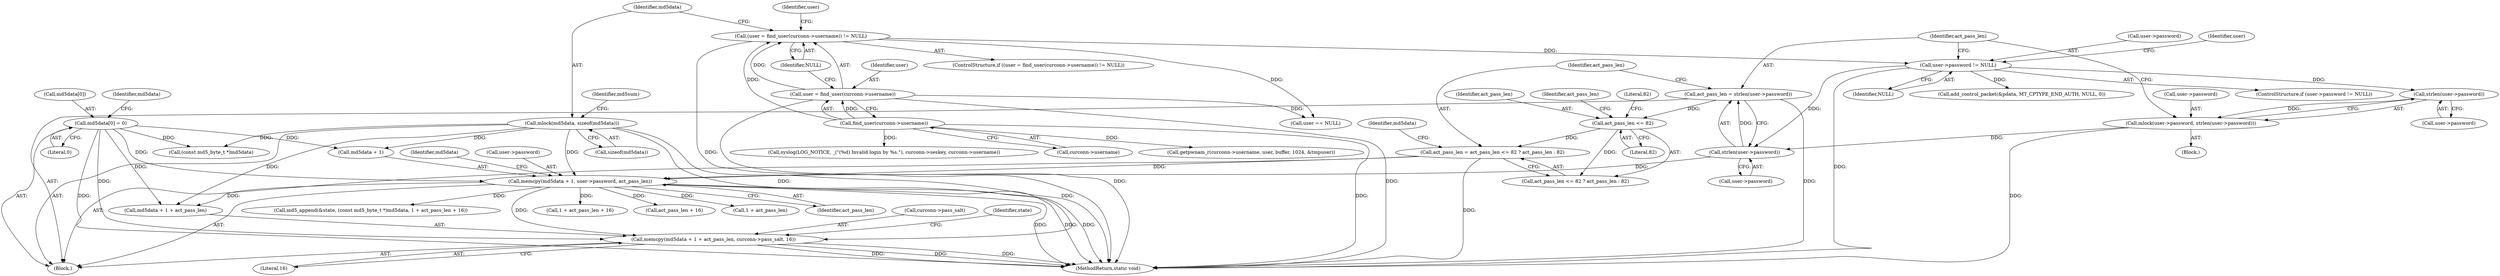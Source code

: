 digraph "0_MAC-Telnet_b69d11727d4f0f8cf719c79e3fb700f55ca03e9a_2@pointer" {
"1000199" [label="(Call,memcpy(md5data + 1 + act_pass_len, curconn->pass_salt, 16))"];
"1000186" [label="(Call,md5data[0] = 0)"];
"1000149" [label="(Call,mlock(md5data, sizeof(md5data)))"];
"1000191" [label="(Call,memcpy(md5data + 1, user->password, act_pass_len))"];
"1000174" [label="(Call,strlen(user->password))"];
"1000158" [label="(Call,user->password != NULL)"];
"1000139" [label="(Call,(user = find_user(curconn->username)) != NULL)"];
"1000140" [label="(Call,user = find_user(curconn->username))"];
"1000142" [label="(Call,find_user(curconn->username))"];
"1000164" [label="(Call,mlock(user->password, strlen(user->password)))"];
"1000168" [label="(Call,strlen(user->password))"];
"1000178" [label="(Call,act_pass_len = act_pass_len <= 82 ? act_pass_len : 82)"];
"1000181" [label="(Call,act_pass_len <= 82)"];
"1000172" [label="(Call,act_pass_len = strlen(user->password))"];
"1000211" [label="(Identifier,state)"];
"1000178" [label="(Call,act_pass_len = act_pass_len <= 82 ? act_pass_len : 82)"];
"1000277" [label="(Identifier,user)"];
"1000157" [label="(ControlStructure,if (user->password != NULL))"];
"1000195" [label="(Call,user->password)"];
"1000202" [label="(Call,1 + act_pass_len)"];
"1000143" [label="(Call,curconn->username)"];
"1000198" [label="(Identifier,act_pass_len)"];
"1000191" [label="(Call,memcpy(md5data + 1, user->password, act_pass_len))"];
"1000200" [label="(Call,md5data + 1 + act_pass_len)"];
"1000186" [label="(Call,md5data[0] = 0)"];
"1000150" [label="(Identifier,md5data)"];
"1000163" [label="(Block,)"];
"1000164" [label="(Call,mlock(user->password, strlen(user->password)))"];
"1000705" [label="(MethodReturn,static void)"];
"1000169" [label="(Call,user->password)"];
"1000276" [label="(Call,user == NULL)"];
"1000166" [label="(Identifier,user)"];
"1000182" [label="(Identifier,act_pass_len)"];
"1000187" [label="(Call,md5data[0])"];
"1000201" [label="(Identifier,md5data)"];
"1000212" [label="(Call,md5_append(&state, (const md5_byte_t *)md5data, 1 + act_pass_len + 16))"];
"1000208" [label="(Literal,16)"];
"1000142" [label="(Call,find_user(curconn->username))"];
"1000174" [label="(Call,strlen(user->password))"];
"1000165" [label="(Call,user->password)"];
"1000180" [label="(Call,act_pass_len <= 82 ? act_pass_len : 82)"];
"1000192" [label="(Call,md5data + 1)"];
"1000218" [label="(Call,1 + act_pass_len + 16)"];
"1000141" [label="(Identifier,user)"];
"1000188" [label="(Identifier,md5data)"];
"1000184" [label="(Identifier,act_pass_len)"];
"1000215" [label="(Call,(const md5_byte_t *)md5data)"];
"1000220" [label="(Call,act_pass_len + 16)"];
"1000183" [label="(Literal,82)"];
"1000179" [label="(Identifier,act_pass_len)"];
"1000173" [label="(Identifier,act_pass_len)"];
"1000159" [label="(Call,user->password)"];
"1000181" [label="(Call,act_pass_len <= 82)"];
"1000162" [label="(Identifier,NULL)"];
"1000190" [label="(Literal,0)"];
"1000140" [label="(Call,user = find_user(curconn->username))"];
"1000158" [label="(Call,user->password != NULL)"];
"1000168" [label="(Call,strlen(user->password))"];
"1000185" [label="(Literal,82)"];
"1000154" [label="(Identifier,md5sum)"];
"1000175" [label="(Call,user->password)"];
"1000138" [label="(ControlStructure,if ((user = find_user(curconn->username)) != NULL))"];
"1000146" [label="(Identifier,NULL)"];
"1000149" [label="(Call,mlock(md5data, sizeof(md5data)))"];
"1000256" [label="(Call,add_control_packet(&pdata, MT_CPTYPE_END_AUTH, NULL, 0))"];
"1000199" [label="(Call,memcpy(md5data + 1 + act_pass_len, curconn->pass_salt, 16))"];
"1000409" [label="(Call,getpwnam_r(curconn->username, user, buffer, 1024, &tmpuser))"];
"1000193" [label="(Identifier,md5data)"];
"1000151" [label="(Call,sizeof(md5data))"];
"1000139" [label="(Call,(user = find_user(curconn->username)) != NULL)"];
"1000147" [label="(Block,)"];
"1000172" [label="(Call,act_pass_len = strlen(user->password))"];
"1000205" [label="(Call,curconn->pass_salt)"];
"1000288" [label="(Call,syslog(LOG_NOTICE, _(\"(%d) Invalid login by %s.\"), curconn->seskey, curconn->username))"];
"1000199" -> "1000147"  [label="AST: "];
"1000199" -> "1000208"  [label="CFG: "];
"1000200" -> "1000199"  [label="AST: "];
"1000205" -> "1000199"  [label="AST: "];
"1000208" -> "1000199"  [label="AST: "];
"1000211" -> "1000199"  [label="CFG: "];
"1000199" -> "1000705"  [label="DDG: "];
"1000199" -> "1000705"  [label="DDG: "];
"1000199" -> "1000705"  [label="DDG: "];
"1000186" -> "1000199"  [label="DDG: "];
"1000149" -> "1000199"  [label="DDG: "];
"1000191" -> "1000199"  [label="DDG: "];
"1000186" -> "1000147"  [label="AST: "];
"1000186" -> "1000190"  [label="CFG: "];
"1000187" -> "1000186"  [label="AST: "];
"1000190" -> "1000186"  [label="AST: "];
"1000193" -> "1000186"  [label="CFG: "];
"1000186" -> "1000705"  [label="DDG: "];
"1000186" -> "1000191"  [label="DDG: "];
"1000186" -> "1000192"  [label="DDG: "];
"1000186" -> "1000200"  [label="DDG: "];
"1000186" -> "1000215"  [label="DDG: "];
"1000149" -> "1000147"  [label="AST: "];
"1000149" -> "1000151"  [label="CFG: "];
"1000150" -> "1000149"  [label="AST: "];
"1000151" -> "1000149"  [label="AST: "];
"1000154" -> "1000149"  [label="CFG: "];
"1000149" -> "1000705"  [label="DDG: "];
"1000149" -> "1000191"  [label="DDG: "];
"1000149" -> "1000192"  [label="DDG: "];
"1000149" -> "1000200"  [label="DDG: "];
"1000149" -> "1000215"  [label="DDG: "];
"1000191" -> "1000147"  [label="AST: "];
"1000191" -> "1000198"  [label="CFG: "];
"1000192" -> "1000191"  [label="AST: "];
"1000195" -> "1000191"  [label="AST: "];
"1000198" -> "1000191"  [label="AST: "];
"1000201" -> "1000191"  [label="CFG: "];
"1000191" -> "1000705"  [label="DDG: "];
"1000191" -> "1000705"  [label="DDG: "];
"1000191" -> "1000705"  [label="DDG: "];
"1000174" -> "1000191"  [label="DDG: "];
"1000178" -> "1000191"  [label="DDG: "];
"1000191" -> "1000200"  [label="DDG: "];
"1000191" -> "1000202"  [label="DDG: "];
"1000191" -> "1000212"  [label="DDG: "];
"1000191" -> "1000218"  [label="DDG: "];
"1000191" -> "1000220"  [label="DDG: "];
"1000174" -> "1000172"  [label="AST: "];
"1000174" -> "1000175"  [label="CFG: "];
"1000175" -> "1000174"  [label="AST: "];
"1000172" -> "1000174"  [label="CFG: "];
"1000174" -> "1000172"  [label="DDG: "];
"1000158" -> "1000174"  [label="DDG: "];
"1000164" -> "1000174"  [label="DDG: "];
"1000158" -> "1000157"  [label="AST: "];
"1000158" -> "1000162"  [label="CFG: "];
"1000159" -> "1000158"  [label="AST: "];
"1000162" -> "1000158"  [label="AST: "];
"1000166" -> "1000158"  [label="CFG: "];
"1000173" -> "1000158"  [label="CFG: "];
"1000158" -> "1000705"  [label="DDG: "];
"1000139" -> "1000158"  [label="DDG: "];
"1000158" -> "1000168"  [label="DDG: "];
"1000158" -> "1000256"  [label="DDG: "];
"1000139" -> "1000138"  [label="AST: "];
"1000139" -> "1000146"  [label="CFG: "];
"1000140" -> "1000139"  [label="AST: "];
"1000146" -> "1000139"  [label="AST: "];
"1000150" -> "1000139"  [label="CFG: "];
"1000277" -> "1000139"  [label="CFG: "];
"1000139" -> "1000705"  [label="DDG: "];
"1000140" -> "1000139"  [label="DDG: "];
"1000142" -> "1000139"  [label="DDG: "];
"1000139" -> "1000276"  [label="DDG: "];
"1000140" -> "1000142"  [label="CFG: "];
"1000141" -> "1000140"  [label="AST: "];
"1000142" -> "1000140"  [label="AST: "];
"1000146" -> "1000140"  [label="CFG: "];
"1000140" -> "1000705"  [label="DDG: "];
"1000140" -> "1000705"  [label="DDG: "];
"1000142" -> "1000140"  [label="DDG: "];
"1000140" -> "1000276"  [label="DDG: "];
"1000142" -> "1000143"  [label="CFG: "];
"1000143" -> "1000142"  [label="AST: "];
"1000142" -> "1000705"  [label="DDG: "];
"1000142" -> "1000288"  [label="DDG: "];
"1000142" -> "1000409"  [label="DDG: "];
"1000164" -> "1000163"  [label="AST: "];
"1000164" -> "1000168"  [label="CFG: "];
"1000165" -> "1000164"  [label="AST: "];
"1000168" -> "1000164"  [label="AST: "];
"1000173" -> "1000164"  [label="CFG: "];
"1000164" -> "1000705"  [label="DDG: "];
"1000168" -> "1000164"  [label="DDG: "];
"1000168" -> "1000169"  [label="CFG: "];
"1000169" -> "1000168"  [label="AST: "];
"1000178" -> "1000147"  [label="AST: "];
"1000178" -> "1000180"  [label="CFG: "];
"1000179" -> "1000178"  [label="AST: "];
"1000180" -> "1000178"  [label="AST: "];
"1000188" -> "1000178"  [label="CFG: "];
"1000178" -> "1000705"  [label="DDG: "];
"1000181" -> "1000178"  [label="DDG: "];
"1000181" -> "1000180"  [label="AST: "];
"1000181" -> "1000183"  [label="CFG: "];
"1000182" -> "1000181"  [label="AST: "];
"1000183" -> "1000181"  [label="AST: "];
"1000184" -> "1000181"  [label="CFG: "];
"1000185" -> "1000181"  [label="CFG: "];
"1000172" -> "1000181"  [label="DDG: "];
"1000181" -> "1000180"  [label="DDG: "];
"1000172" -> "1000147"  [label="AST: "];
"1000173" -> "1000172"  [label="AST: "];
"1000179" -> "1000172"  [label="CFG: "];
"1000172" -> "1000705"  [label="DDG: "];
}
